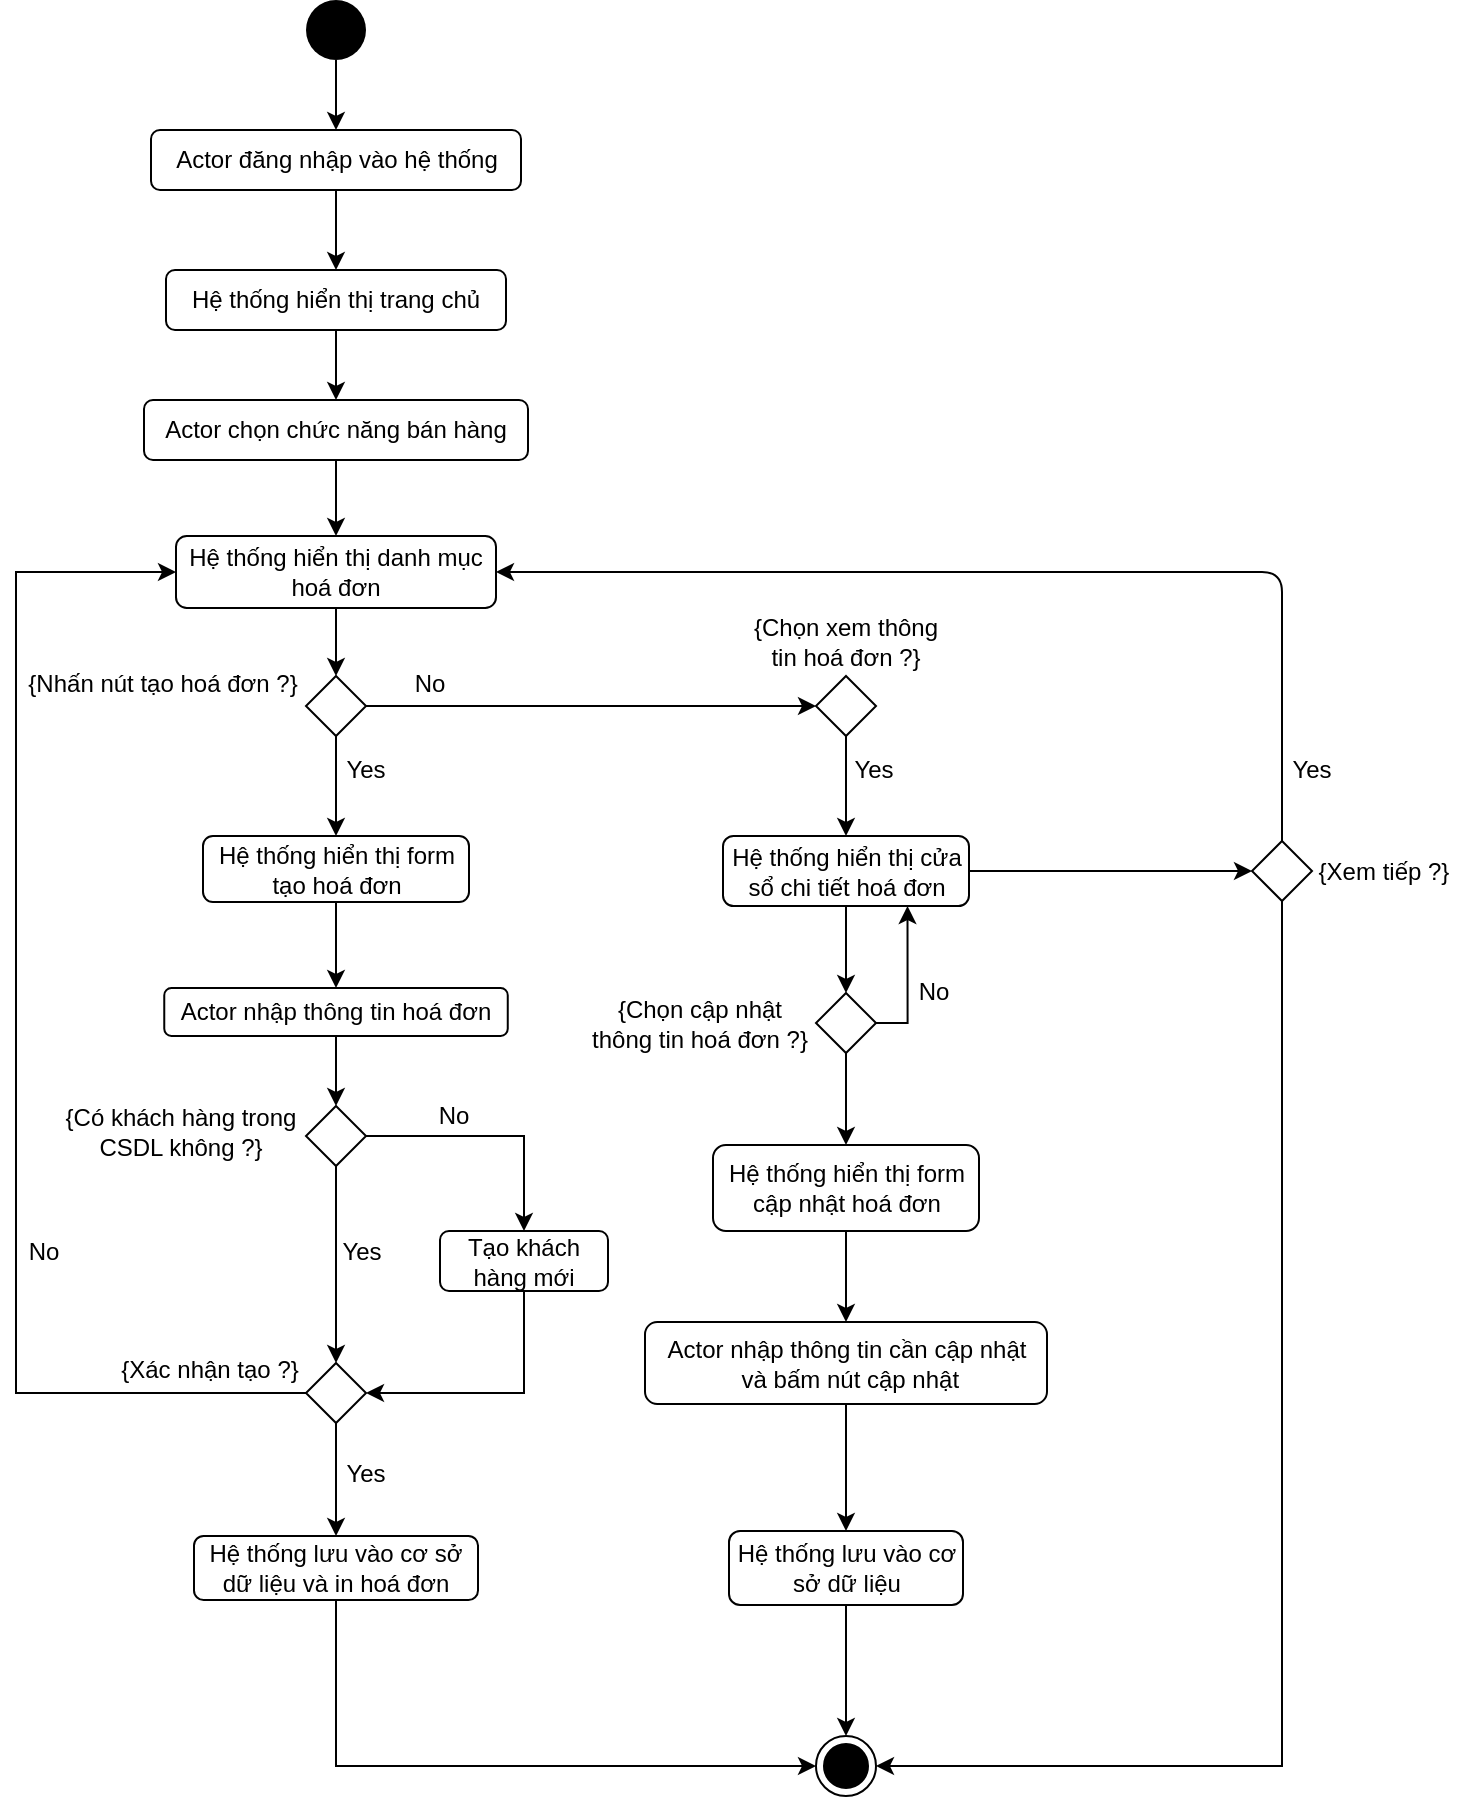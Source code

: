 <mxfile version="13.10.2" type="device"><diagram id="C5RBs43oDa-KdzZeNtuy" name="Page-1"><mxGraphModel dx="1662" dy="763" grid="0" gridSize="10" guides="1" tooltips="1" connect="1" arrows="1" fold="1" page="1" pageScale="1" pageWidth="827" pageHeight="1169" math="0" shadow="0"><root><mxCell id="WIyWlLk6GJQsqaUBKTNV-0"/><mxCell id="WIyWlLk6GJQsqaUBKTNV-1" parent="WIyWlLk6GJQsqaUBKTNV-0"/><mxCell id="6afJFY7HdOrg5B0-gGc8-7" style="edgeStyle=orthogonalEdgeStyle;rounded=0;orthogonalLoop=1;jettySize=auto;html=1;entryX=0.5;entryY=0;entryDx=0;entryDy=0;" parent="WIyWlLk6GJQsqaUBKTNV-1" source="6afJFY7HdOrg5B0-gGc8-0" target="6afJFY7HdOrg5B0-gGc8-2" edge="1"><mxGeometry relative="1" as="geometry"/></mxCell><mxCell id="6afJFY7HdOrg5B0-gGc8-0" value="" style="ellipse;fillColor=#000000;strokeColor=none;" parent="WIyWlLk6GJQsqaUBKTNV-1" vertex="1"><mxGeometry x="163" y="10" width="30" height="30" as="geometry"/></mxCell><mxCell id="6afJFY7HdOrg5B0-gGc8-1" value="" style="edgeStyle=orthogonalEdgeStyle;rounded=0;orthogonalLoop=1;jettySize=auto;html=1;" parent="WIyWlLk6GJQsqaUBKTNV-1" source="6afJFY7HdOrg5B0-gGc8-2" target="6afJFY7HdOrg5B0-gGc8-4" edge="1"><mxGeometry relative="1" as="geometry"/></mxCell><mxCell id="6afJFY7HdOrg5B0-gGc8-2" value="Actor đăng nhập vào hệ thống" style="rounded=1;whiteSpace=wrap;html=1;fillColor=#FFFFFF;" parent="WIyWlLk6GJQsqaUBKTNV-1" vertex="1"><mxGeometry x="85.5" y="75" width="185" height="30" as="geometry"/></mxCell><mxCell id="6afJFY7HdOrg5B0-gGc8-3" value="" style="edgeStyle=orthogonalEdgeStyle;rounded=0;orthogonalLoop=1;jettySize=auto;html=1;" parent="WIyWlLk6GJQsqaUBKTNV-1" source="6afJFY7HdOrg5B0-gGc8-4" target="6afJFY7HdOrg5B0-gGc8-5" edge="1"><mxGeometry relative="1" as="geometry"/></mxCell><mxCell id="6afJFY7HdOrg5B0-gGc8-4" value="Hệ thống hiển thị trang chủ" style="rounded=1;whiteSpace=wrap;html=1;fillColor=#FFFFFF;" parent="WIyWlLk6GJQsqaUBKTNV-1" vertex="1"><mxGeometry x="93" y="145" width="170" height="30" as="geometry"/></mxCell><mxCell id="6afJFY7HdOrg5B0-gGc8-9" value="" style="edgeStyle=orthogonalEdgeStyle;rounded=0;orthogonalLoop=1;jettySize=auto;html=1;" parent="WIyWlLk6GJQsqaUBKTNV-1" source="6afJFY7HdOrg5B0-gGc8-5" target="6afJFY7HdOrg5B0-gGc8-8" edge="1"><mxGeometry relative="1" as="geometry"/></mxCell><mxCell id="6afJFY7HdOrg5B0-gGc8-5" value="Actor chọn chức năng bán hàng" style="rounded=1;whiteSpace=wrap;html=1;fillColor=#FFFFFF;" parent="WIyWlLk6GJQsqaUBKTNV-1" vertex="1"><mxGeometry x="82" y="210" width="192" height="30" as="geometry"/></mxCell><mxCell id="6afJFY7HdOrg5B0-gGc8-11" value="" style="edgeStyle=orthogonalEdgeStyle;rounded=0;orthogonalLoop=1;jettySize=auto;html=1;" parent="WIyWlLk6GJQsqaUBKTNV-1" source="6afJFY7HdOrg5B0-gGc8-8" target="6afJFY7HdOrg5B0-gGc8-10" edge="1"><mxGeometry relative="1" as="geometry"/></mxCell><mxCell id="6afJFY7HdOrg5B0-gGc8-8" value="Hệ thống hiển thị danh mục hoá đơn" style="rounded=1;whiteSpace=wrap;html=1;" parent="WIyWlLk6GJQsqaUBKTNV-1" vertex="1"><mxGeometry x="98" y="278" width="160" height="36" as="geometry"/></mxCell><mxCell id="6afJFY7HdOrg5B0-gGc8-15" value="" style="edgeStyle=orthogonalEdgeStyle;rounded=0;orthogonalLoop=1;jettySize=auto;html=1;" parent="WIyWlLk6GJQsqaUBKTNV-1" source="6afJFY7HdOrg5B0-gGc8-10" target="6afJFY7HdOrg5B0-gGc8-13" edge="1"><mxGeometry relative="1" as="geometry"/></mxCell><mxCell id="6afJFY7HdOrg5B0-gGc8-25" value="" style="edgeStyle=orthogonalEdgeStyle;rounded=0;orthogonalLoop=1;jettySize=auto;html=1;" parent="WIyWlLk6GJQsqaUBKTNV-1" source="6afJFY7HdOrg5B0-gGc8-10" target="6afJFY7HdOrg5B0-gGc8-24" edge="1"><mxGeometry relative="1" as="geometry"/></mxCell><mxCell id="6afJFY7HdOrg5B0-gGc8-10" value="" style="rhombus;" parent="WIyWlLk6GJQsqaUBKTNV-1" vertex="1"><mxGeometry x="163" y="348" width="30" height="30" as="geometry"/></mxCell><mxCell id="6afJFY7HdOrg5B0-gGc8-12" value="{Nhấn nút tạo hoá đơn ?}" style="text;html=1;strokeColor=none;fillColor=none;align=center;verticalAlign=middle;whiteSpace=wrap;rounded=0;" parent="WIyWlLk6GJQsqaUBKTNV-1" vertex="1"><mxGeometry x="17" y="342" width="149" height="20" as="geometry"/></mxCell><mxCell id="6afJFY7HdOrg5B0-gGc8-19" value="" style="edgeStyle=orthogonalEdgeStyle;rounded=0;orthogonalLoop=1;jettySize=auto;html=1;" parent="WIyWlLk6GJQsqaUBKTNV-1" source="6afJFY7HdOrg5B0-gGc8-13" target="6afJFY7HdOrg5B0-gGc8-17" edge="1"><mxGeometry relative="1" as="geometry"/></mxCell><mxCell id="6afJFY7HdOrg5B0-gGc8-13" value="Hệ thống hiển thị form tạo hoá đơn" style="rounded=1;whiteSpace=wrap;html=1;" parent="WIyWlLk6GJQsqaUBKTNV-1" vertex="1"><mxGeometry x="111.5" y="428" width="133" height="33" as="geometry"/></mxCell><mxCell id="6afJFY7HdOrg5B0-gGc8-16" value="&lt;div&gt;Yes&lt;/div&gt;" style="text;html=1;strokeColor=none;fillColor=none;align=center;verticalAlign=middle;whiteSpace=wrap;rounded=0;" parent="WIyWlLk6GJQsqaUBKTNV-1" vertex="1"><mxGeometry x="178" y="385" width="30" height="20" as="geometry"/></mxCell><mxCell id="6afJFY7HdOrg5B0-gGc8-57" value="" style="edgeStyle=orthogonalEdgeStyle;rounded=0;orthogonalLoop=1;jettySize=auto;html=1;" parent="WIyWlLk6GJQsqaUBKTNV-1" source="6afJFY7HdOrg5B0-gGc8-17" target="6afJFY7HdOrg5B0-gGc8-56" edge="1"><mxGeometry relative="1" as="geometry"/></mxCell><mxCell id="6afJFY7HdOrg5B0-gGc8-17" value="Actor nhập thông tin hoá đơn " style="rounded=1;whiteSpace=wrap;html=1;" parent="WIyWlLk6GJQsqaUBKTNV-1" vertex="1"><mxGeometry x="92.13" y="504" width="171.75" height="24" as="geometry"/></mxCell><mxCell id="6afJFY7HdOrg5B0-gGc8-65" style="edgeStyle=orthogonalEdgeStyle;rounded=0;orthogonalLoop=1;jettySize=auto;html=1;entryX=0;entryY=0.5;entryDx=0;entryDy=0;" parent="WIyWlLk6GJQsqaUBKTNV-1" source="6afJFY7HdOrg5B0-gGc8-20" target="6afJFY7HdOrg5B0-gGc8-64" edge="1"><mxGeometry relative="1" as="geometry"><Array as="points"><mxPoint x="178" y="893"/></Array></mxGeometry></mxCell><mxCell id="6afJFY7HdOrg5B0-gGc8-20" value="Hệ thống lưu vào cơ sở dữ liệu và in hoá đơn" style="rounded=1;whiteSpace=wrap;html=1;" parent="WIyWlLk6GJQsqaUBKTNV-1" vertex="1"><mxGeometry x="107" y="778" width="142" height="32" as="geometry"/></mxCell><mxCell id="6afJFY7HdOrg5B0-gGc8-29" value="" style="edgeStyle=orthogonalEdgeStyle;rounded=0;orthogonalLoop=1;jettySize=auto;html=1;" parent="WIyWlLk6GJQsqaUBKTNV-1" source="6afJFY7HdOrg5B0-gGc8-24" target="6afJFY7HdOrg5B0-gGc8-28" edge="1"><mxGeometry relative="1" as="geometry"/></mxCell><mxCell id="6afJFY7HdOrg5B0-gGc8-24" value="" style="rhombus;" parent="WIyWlLk6GJQsqaUBKTNV-1" vertex="1"><mxGeometry x="418" y="348" width="30" height="30" as="geometry"/></mxCell><mxCell id="6afJFY7HdOrg5B0-gGc8-26" value="&lt;div&gt;No&lt;/div&gt;" style="text;html=1;strokeColor=none;fillColor=none;align=center;verticalAlign=middle;whiteSpace=wrap;rounded=0;" parent="WIyWlLk6GJQsqaUBKTNV-1" vertex="1"><mxGeometry x="210" y="342" width="30" height="20" as="geometry"/></mxCell><mxCell id="6afJFY7HdOrg5B0-gGc8-27" value="{Chọn xem thông tin hoá đơn ?}" style="text;html=1;strokeColor=none;fillColor=none;align=center;verticalAlign=middle;whiteSpace=wrap;rounded=0;" parent="WIyWlLk6GJQsqaUBKTNV-1" vertex="1"><mxGeometry x="380" y="317" width="106" height="28" as="geometry"/></mxCell><mxCell id="6afJFY7HdOrg5B0-gGc8-32" style="edgeStyle=orthogonalEdgeStyle;rounded=0;orthogonalLoop=1;jettySize=auto;html=1;entryX=0;entryY=0.5;entryDx=0;entryDy=0;" parent="WIyWlLk6GJQsqaUBKTNV-1" source="6afJFY7HdOrg5B0-gGc8-28" target="6afJFY7HdOrg5B0-gGc8-31" edge="1"><mxGeometry relative="1" as="geometry"/></mxCell><mxCell id="6afJFY7HdOrg5B0-gGc8-39" style="edgeStyle=orthogonalEdgeStyle;rounded=0;orthogonalLoop=1;jettySize=auto;html=1;entryX=0.5;entryY=0;entryDx=0;entryDy=0;" parent="WIyWlLk6GJQsqaUBKTNV-1" source="6afJFY7HdOrg5B0-gGc8-28" target="6afJFY7HdOrg5B0-gGc8-36" edge="1"><mxGeometry relative="1" as="geometry"/></mxCell><mxCell id="6afJFY7HdOrg5B0-gGc8-28" value="Hệ thống hiển thị cửa sổ chi tiết hoá đơn" style="rounded=1;whiteSpace=wrap;html=1;" parent="WIyWlLk6GJQsqaUBKTNV-1" vertex="1"><mxGeometry x="371.5" y="428" width="123" height="35" as="geometry"/></mxCell><mxCell id="6afJFY7HdOrg5B0-gGc8-30" value="&lt;div&gt;Yes&lt;/div&gt;" style="text;html=1;strokeColor=none;fillColor=none;align=center;verticalAlign=middle;whiteSpace=wrap;rounded=0;" parent="WIyWlLk6GJQsqaUBKTNV-1" vertex="1"><mxGeometry x="432" y="385" width="30" height="20" as="geometry"/></mxCell><mxCell id="6afJFY7HdOrg5B0-gGc8-67" style="edgeStyle=orthogonalEdgeStyle;rounded=0;orthogonalLoop=1;jettySize=auto;html=1;entryX=1;entryY=0.5;entryDx=0;entryDy=0;" parent="WIyWlLk6GJQsqaUBKTNV-1" source="6afJFY7HdOrg5B0-gGc8-31" target="6afJFY7HdOrg5B0-gGc8-64" edge="1"><mxGeometry relative="1" as="geometry"><Array as="points"><mxPoint x="651" y="893"/></Array></mxGeometry></mxCell><mxCell id="6afJFY7HdOrg5B0-gGc8-31" value="" style="rhombus;" parent="WIyWlLk6GJQsqaUBKTNV-1" vertex="1"><mxGeometry x="636" y="430.5" width="30" height="30" as="geometry"/></mxCell><mxCell id="6afJFY7HdOrg5B0-gGc8-33" value="{Xem tiếp ?}" style="text;html=1;strokeColor=none;fillColor=none;align=center;verticalAlign=middle;whiteSpace=wrap;rounded=0;" parent="WIyWlLk6GJQsqaUBKTNV-1" vertex="1"><mxGeometry x="666" y="435" width="72" height="21" as="geometry"/></mxCell><mxCell id="6afJFY7HdOrg5B0-gGc8-34" value="" style="edgeStyle=elbowEdgeStyle;elbow=horizontal;endArrow=classic;html=1;exitX=0.5;exitY=0;exitDx=0;exitDy=0;entryX=1;entryY=0.5;entryDx=0;entryDy=0;" parent="WIyWlLk6GJQsqaUBKTNV-1" source="6afJFY7HdOrg5B0-gGc8-31" target="6afJFY7HdOrg5B0-gGc8-8" edge="1"><mxGeometry width="50" height="50" relative="1" as="geometry"><mxPoint x="655" y="334" as="sourcePoint"/><mxPoint x="705" y="284" as="targetPoint"/><Array as="points"><mxPoint x="651" y="296"/></Array></mxGeometry></mxCell><mxCell id="6afJFY7HdOrg5B0-gGc8-35" value="&lt;div&gt;Yes&lt;/div&gt;" style="text;html=1;strokeColor=none;fillColor=none;align=center;verticalAlign=middle;whiteSpace=wrap;rounded=0;" parent="WIyWlLk6GJQsqaUBKTNV-1" vertex="1"><mxGeometry x="651" y="385" width="30" height="20" as="geometry"/></mxCell><mxCell id="6afJFY7HdOrg5B0-gGc8-40" style="edgeStyle=orthogonalEdgeStyle;rounded=0;orthogonalLoop=1;jettySize=auto;html=1;exitX=1;exitY=0.5;exitDx=0;exitDy=0;entryX=0.75;entryY=1;entryDx=0;entryDy=0;" parent="WIyWlLk6GJQsqaUBKTNV-1" source="6afJFY7HdOrg5B0-gGc8-36" target="6afJFY7HdOrg5B0-gGc8-28" edge="1"><mxGeometry relative="1" as="geometry"><Array as="points"><mxPoint x="464" y="522"/></Array></mxGeometry></mxCell><mxCell id="6afJFY7HdOrg5B0-gGc8-43" value="" style="edgeStyle=orthogonalEdgeStyle;rounded=0;orthogonalLoop=1;jettySize=auto;html=1;" parent="WIyWlLk6GJQsqaUBKTNV-1" source="6afJFY7HdOrg5B0-gGc8-36" target="6afJFY7HdOrg5B0-gGc8-42" edge="1"><mxGeometry relative="1" as="geometry"/></mxCell><mxCell id="6afJFY7HdOrg5B0-gGc8-36" value="" style="rhombus;" parent="WIyWlLk6GJQsqaUBKTNV-1" vertex="1"><mxGeometry x="418" y="506.5" width="30" height="30" as="geometry"/></mxCell><mxCell id="6afJFY7HdOrg5B0-gGc8-37" value="{Chọn cập nhật thông tin hoá đơn ?}" style="text;html=1;strokeColor=none;fillColor=none;align=center;verticalAlign=middle;whiteSpace=wrap;rounded=0;" parent="WIyWlLk6GJQsqaUBKTNV-1" vertex="1"><mxGeometry x="302" y="496.25" width="116" height="50.5" as="geometry"/></mxCell><mxCell id="6afJFY7HdOrg5B0-gGc8-41" value="&lt;div&gt;No&lt;/div&gt;" style="text;html=1;strokeColor=none;fillColor=none;align=center;verticalAlign=middle;whiteSpace=wrap;rounded=0;" parent="WIyWlLk6GJQsqaUBKTNV-1" vertex="1"><mxGeometry x="462" y="496.25" width="30" height="20" as="geometry"/></mxCell><mxCell id="6afJFY7HdOrg5B0-gGc8-45" value="" style="edgeStyle=orthogonalEdgeStyle;rounded=0;orthogonalLoop=1;jettySize=auto;html=1;" parent="WIyWlLk6GJQsqaUBKTNV-1" source="6afJFY7HdOrg5B0-gGc8-42" target="6afJFY7HdOrg5B0-gGc8-44" edge="1"><mxGeometry relative="1" as="geometry"/></mxCell><mxCell id="6afJFY7HdOrg5B0-gGc8-42" value="Hệ thống hiển thị form cập nhật hoá đơn" style="rounded=1;whiteSpace=wrap;html=1;" parent="WIyWlLk6GJQsqaUBKTNV-1" vertex="1"><mxGeometry x="366.5" y="582.5" width="133" height="43" as="geometry"/></mxCell><mxCell id="6afJFY7HdOrg5B0-gGc8-47" value="" style="edgeStyle=orthogonalEdgeStyle;rounded=0;orthogonalLoop=1;jettySize=auto;html=1;" parent="WIyWlLk6GJQsqaUBKTNV-1" source="6afJFY7HdOrg5B0-gGc8-44" target="6afJFY7HdOrg5B0-gGc8-46" edge="1"><mxGeometry relative="1" as="geometry"/></mxCell><mxCell id="6afJFY7HdOrg5B0-gGc8-44" value="&lt;div&gt;Actor nhập thông tin cần cập nhật&lt;/div&gt;&amp;nbsp;và bấm nút cập nhật" style="rounded=1;whiteSpace=wrap;html=1;" parent="WIyWlLk6GJQsqaUBKTNV-1" vertex="1"><mxGeometry x="332.5" y="671" width="201" height="41" as="geometry"/></mxCell><mxCell id="6afJFY7HdOrg5B0-gGc8-66" value="" style="edgeStyle=orthogonalEdgeStyle;rounded=0;orthogonalLoop=1;jettySize=auto;html=1;" parent="WIyWlLk6GJQsqaUBKTNV-1" source="6afJFY7HdOrg5B0-gGc8-46" target="6afJFY7HdOrg5B0-gGc8-64" edge="1"><mxGeometry relative="1" as="geometry"/></mxCell><mxCell id="6afJFY7HdOrg5B0-gGc8-46" value="Hệ thống lưu vào cơ sở dữ liệu" style="rounded=1;whiteSpace=wrap;html=1;" parent="WIyWlLk6GJQsqaUBKTNV-1" vertex="1"><mxGeometry x="374.5" y="775.5" width="117" height="37" as="geometry"/></mxCell><mxCell id="6afJFY7HdOrg5B0-gGc8-51" value="" style="edgeStyle=orthogonalEdgeStyle;rounded=0;orthogonalLoop=1;jettySize=auto;html=1;" parent="WIyWlLk6GJQsqaUBKTNV-1" source="6afJFY7HdOrg5B0-gGc8-48" target="6afJFY7HdOrg5B0-gGc8-20" edge="1"><mxGeometry relative="1" as="geometry"/></mxCell><mxCell id="6afJFY7HdOrg5B0-gGc8-54" style="edgeStyle=orthogonalEdgeStyle;rounded=0;orthogonalLoop=1;jettySize=auto;html=1;entryX=0;entryY=0.5;entryDx=0;entryDy=0;exitX=0;exitY=0.5;exitDx=0;exitDy=0;" parent="WIyWlLk6GJQsqaUBKTNV-1" source="6afJFY7HdOrg5B0-gGc8-48" target="6afJFY7HdOrg5B0-gGc8-8" edge="1"><mxGeometry relative="1" as="geometry"><Array as="points"><mxPoint x="18" y="706"/><mxPoint x="18" y="296"/></Array></mxGeometry></mxCell><mxCell id="6afJFY7HdOrg5B0-gGc8-48" value="" style="rhombus;" parent="WIyWlLk6GJQsqaUBKTNV-1" vertex="1"><mxGeometry x="163.01" y="691.5" width="30" height="30" as="geometry"/></mxCell><mxCell id="6afJFY7HdOrg5B0-gGc8-50" value="{Xác nhận tạo ?}" style="text;html=1;strokeColor=none;fillColor=none;align=center;verticalAlign=middle;whiteSpace=wrap;rounded=0;" parent="WIyWlLk6GJQsqaUBKTNV-1" vertex="1"><mxGeometry x="64.0" y="684" width="102" height="21" as="geometry"/></mxCell><mxCell id="6afJFY7HdOrg5B0-gGc8-52" value="&lt;div&gt;Yes&lt;/div&gt;" style="text;html=1;strokeColor=none;fillColor=none;align=center;verticalAlign=middle;whiteSpace=wrap;rounded=0;" parent="WIyWlLk6GJQsqaUBKTNV-1" vertex="1"><mxGeometry x="178" y="737" width="30" height="20" as="geometry"/></mxCell><mxCell id="6afJFY7HdOrg5B0-gGc8-53" value="&lt;div&gt;No&lt;/div&gt;" style="text;html=1;strokeColor=none;fillColor=none;align=center;verticalAlign=middle;whiteSpace=wrap;rounded=0;" parent="WIyWlLk6GJQsqaUBKTNV-1" vertex="1"><mxGeometry x="17" y="625.5" width="30" height="20" as="geometry"/></mxCell><mxCell id="6afJFY7HdOrg5B0-gGc8-60" value="" style="edgeStyle=orthogonalEdgeStyle;rounded=0;orthogonalLoop=1;jettySize=auto;html=1;" parent="WIyWlLk6GJQsqaUBKTNV-1" source="6afJFY7HdOrg5B0-gGc8-56" target="6afJFY7HdOrg5B0-gGc8-59" edge="1"><mxGeometry relative="1" as="geometry"/></mxCell><mxCell id="6afJFY7HdOrg5B0-gGc8-61" value="" style="edgeStyle=orthogonalEdgeStyle;rounded=0;orthogonalLoop=1;jettySize=auto;html=1;entryX=0.5;entryY=0;entryDx=0;entryDy=0;" parent="WIyWlLk6GJQsqaUBKTNV-1" source="6afJFY7HdOrg5B0-gGc8-56" target="6afJFY7HdOrg5B0-gGc8-48" edge="1"><mxGeometry relative="1" as="geometry"/></mxCell><mxCell id="6afJFY7HdOrg5B0-gGc8-56" value="" style="rhombus;" parent="WIyWlLk6GJQsqaUBKTNV-1" vertex="1"><mxGeometry x="163" y="563" width="30" height="30" as="geometry"/></mxCell><mxCell id="6afJFY7HdOrg5B0-gGc8-58" value="{Có khách hàng trong CSDL không ?}" style="text;html=1;strokeColor=none;fillColor=none;align=center;verticalAlign=middle;whiteSpace=wrap;rounded=0;" parent="WIyWlLk6GJQsqaUBKTNV-1" vertex="1"><mxGeometry x="35" y="558" width="131" height="35" as="geometry"/></mxCell><mxCell id="Zv9cckIsxKfviH6vkIrx-1" style="edgeStyle=orthogonalEdgeStyle;rounded=0;orthogonalLoop=1;jettySize=auto;html=1;entryX=1;entryY=0.5;entryDx=0;entryDy=0;" edge="1" parent="WIyWlLk6GJQsqaUBKTNV-1" source="6afJFY7HdOrg5B0-gGc8-59" target="6afJFY7HdOrg5B0-gGc8-48"><mxGeometry relative="1" as="geometry"><Array as="points"><mxPoint x="272" y="707"/></Array></mxGeometry></mxCell><mxCell id="6afJFY7HdOrg5B0-gGc8-59" value="Tạo khách hàng mới" style="rounded=1;whiteSpace=wrap;html=1;" parent="WIyWlLk6GJQsqaUBKTNV-1" vertex="1"><mxGeometry x="230" y="625.5" width="84" height="30" as="geometry"/></mxCell><mxCell id="6afJFY7HdOrg5B0-gGc8-62" value="&lt;div&gt;No&lt;/div&gt;" style="text;html=1;strokeColor=none;fillColor=none;align=center;verticalAlign=middle;whiteSpace=wrap;rounded=0;" parent="WIyWlLk6GJQsqaUBKTNV-1" vertex="1"><mxGeometry x="222" y="558" width="30" height="20" as="geometry"/></mxCell><mxCell id="6afJFY7HdOrg5B0-gGc8-63" value="&lt;div&gt;Yes&lt;/div&gt;" style="text;html=1;strokeColor=none;fillColor=none;align=center;verticalAlign=middle;whiteSpace=wrap;rounded=0;" parent="WIyWlLk6GJQsqaUBKTNV-1" vertex="1"><mxGeometry x="176" y="625.5" width="30" height="20" as="geometry"/></mxCell><mxCell id="6afJFY7HdOrg5B0-gGc8-64" value="" style="ellipse;html=1;shape=endState;fillColor=#000000;strokeColor=#000000;" parent="WIyWlLk6GJQsqaUBKTNV-1" vertex="1"><mxGeometry x="418" y="878" width="30" height="30" as="geometry"/></mxCell></root></mxGraphModel></diagram></mxfile>
